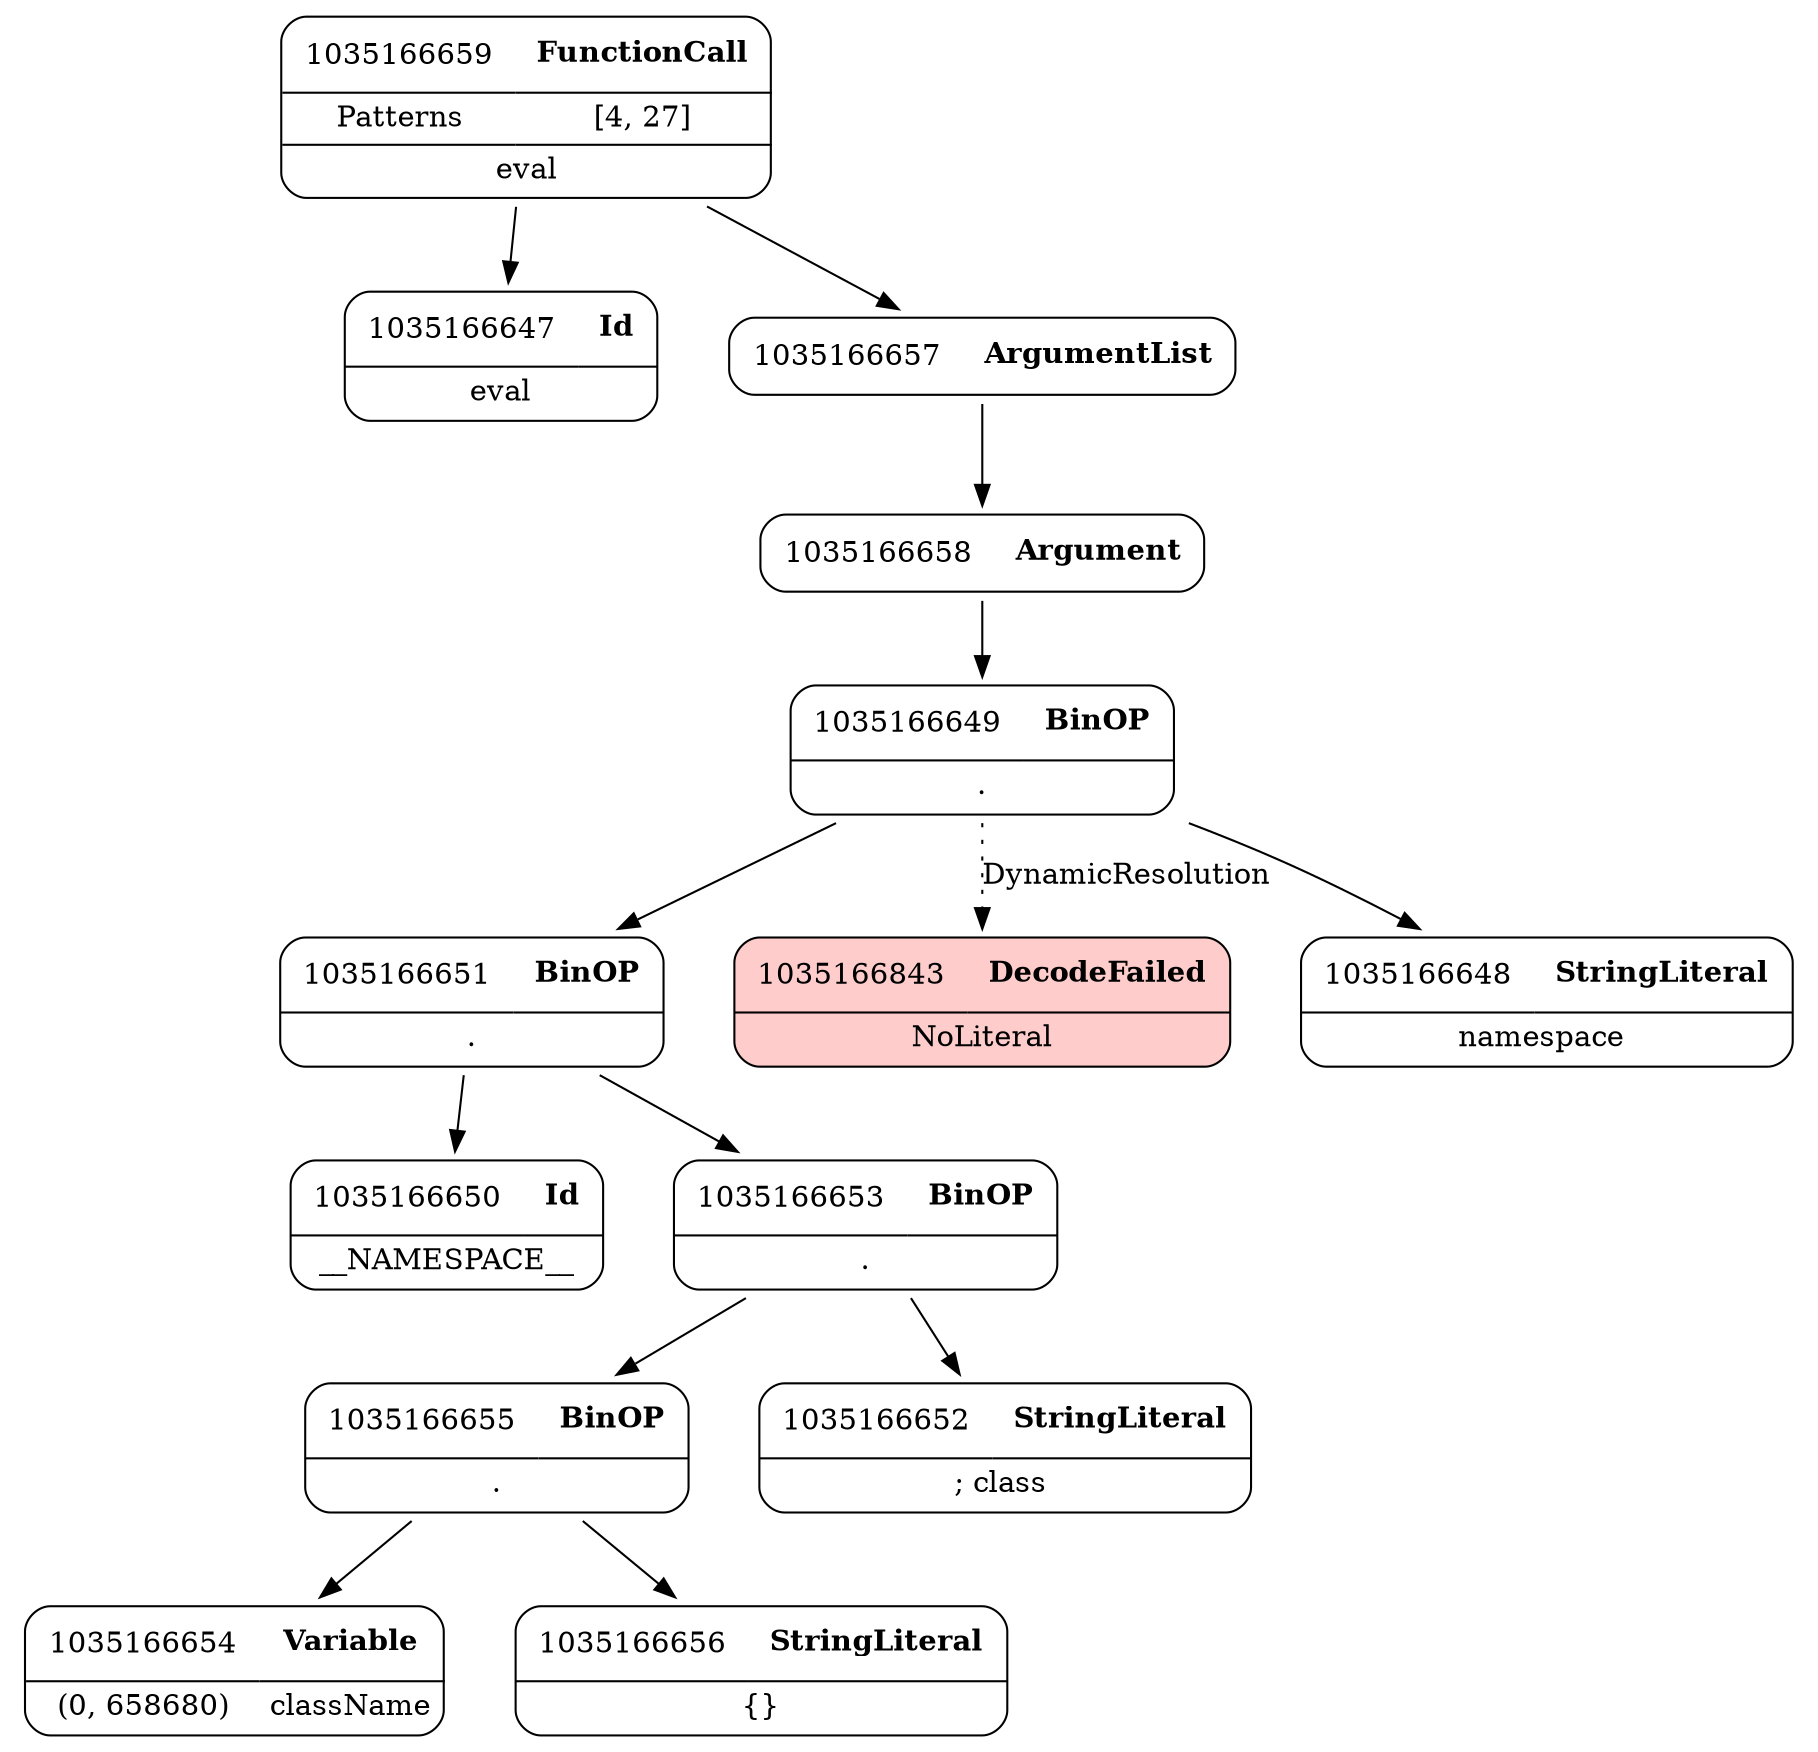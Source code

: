 digraph ast {
node [shape=none];
1035166647 [label=<<TABLE border='1' cellspacing='0' cellpadding='10' style='rounded' ><TR><TD border='0'>1035166647</TD><TD border='0'><B>Id</B></TD></TR><HR/><TR><TD border='0' cellpadding='5' colspan='2'>eval</TD></TR></TABLE>>];
1035166651 [label=<<TABLE border='1' cellspacing='0' cellpadding='10' style='rounded' ><TR><TD border='0'>1035166651</TD><TD border='0'><B>BinOP</B></TD></TR><HR/><TR><TD border='0' cellpadding='5' colspan='2'>.</TD></TR></TABLE>>];
1035166651 -> 1035166650 [weight=2];
1035166651 -> 1035166653 [weight=2];
1035166843 [label=<<TABLE border='1' cellspacing='0' cellpadding='10' style='rounded' bgcolor='#FFCCCC' ><TR><TD border='0'>1035166843</TD><TD border='0'><B>DecodeFailed</B></TD></TR><HR/><TR><TD border='0' cellpadding='5' colspan='2'>NoLiteral</TD></TR></TABLE>>];
1035166650 [label=<<TABLE border='1' cellspacing='0' cellpadding='10' style='rounded' ><TR><TD border='0'>1035166650</TD><TD border='0'><B>Id</B></TD></TR><HR/><TR><TD border='0' cellpadding='5' colspan='2'>__NAMESPACE__</TD></TR></TABLE>>];
1035166649 [label=<<TABLE border='1' cellspacing='0' cellpadding='10' style='rounded' ><TR><TD border='0'>1035166649</TD><TD border='0'><B>BinOP</B></TD></TR><HR/><TR><TD border='0' cellpadding='5' colspan='2'>.</TD></TR></TABLE>>];
1035166649 -> 1035166648 [weight=2];
1035166649 -> 1035166651 [weight=2];
1035166649 -> 1035166843 [style=dotted,label=DynamicResolution];
1035166648 [label=<<TABLE border='1' cellspacing='0' cellpadding='10' style='rounded' ><TR><TD border='0'>1035166648</TD><TD border='0'><B>StringLiteral</B></TD></TR><HR/><TR><TD border='0' cellpadding='5' colspan='2'>namespace </TD></TR></TABLE>>];
1035166655 [label=<<TABLE border='1' cellspacing='0' cellpadding='10' style='rounded' ><TR><TD border='0'>1035166655</TD><TD border='0'><B>BinOP</B></TD></TR><HR/><TR><TD border='0' cellpadding='5' colspan='2'>.</TD></TR></TABLE>>];
1035166655 -> 1035166654 [weight=2];
1035166655 -> 1035166656 [weight=2];
1035166654 [label=<<TABLE border='1' cellspacing='0' cellpadding='10' style='rounded' ><TR><TD border='0'>1035166654</TD><TD border='0'><B>Variable</B></TD></TR><HR/><TR><TD border='0' cellpadding='5'>(0, 658680)</TD><TD border='0' cellpadding='5'>className</TD></TR></TABLE>>];
1035166653 [label=<<TABLE border='1' cellspacing='0' cellpadding='10' style='rounded' ><TR><TD border='0'>1035166653</TD><TD border='0'><B>BinOP</B></TD></TR><HR/><TR><TD border='0' cellpadding='5' colspan='2'>.</TD></TR></TABLE>>];
1035166653 -> 1035166652 [weight=2];
1035166653 -> 1035166655 [weight=2];
1035166652 [label=<<TABLE border='1' cellspacing='0' cellpadding='10' style='rounded' ><TR><TD border='0'>1035166652</TD><TD border='0'><B>StringLiteral</B></TD></TR><HR/><TR><TD border='0' cellpadding='5' colspan='2'>; class </TD></TR></TABLE>>];
1035166659 [label=<<TABLE border='1' cellspacing='0' cellpadding='10' style='rounded' ><TR><TD border='0'>1035166659</TD><TD border='0'><B>FunctionCall</B></TD></TR><HR/><TR><TD border='0' cellpadding='5'>Patterns</TD><TD border='0' cellpadding='5'>[4, 27]</TD></TR><HR/><TR><TD border='0' cellpadding='5' colspan='2'>eval</TD></TR></TABLE>>];
1035166659 -> 1035166647 [weight=2];
1035166659 -> 1035166657 [weight=2];
1035166658 [label=<<TABLE border='1' cellspacing='0' cellpadding='10' style='rounded' ><TR><TD border='0'>1035166658</TD><TD border='0'><B>Argument</B></TD></TR></TABLE>>];
1035166658 -> 1035166649 [weight=2];
1035166657 [label=<<TABLE border='1' cellspacing='0' cellpadding='10' style='rounded' ><TR><TD border='0'>1035166657</TD><TD border='0'><B>ArgumentList</B></TD></TR></TABLE>>];
1035166657 -> 1035166658 [weight=2];
1035166656 [label=<<TABLE border='1' cellspacing='0' cellpadding='10' style='rounded' ><TR><TD border='0'>1035166656</TD><TD border='0'><B>StringLiteral</B></TD></TR><HR/><TR><TD border='0' cellpadding='5' colspan='2'>{}</TD></TR></TABLE>>];
}
